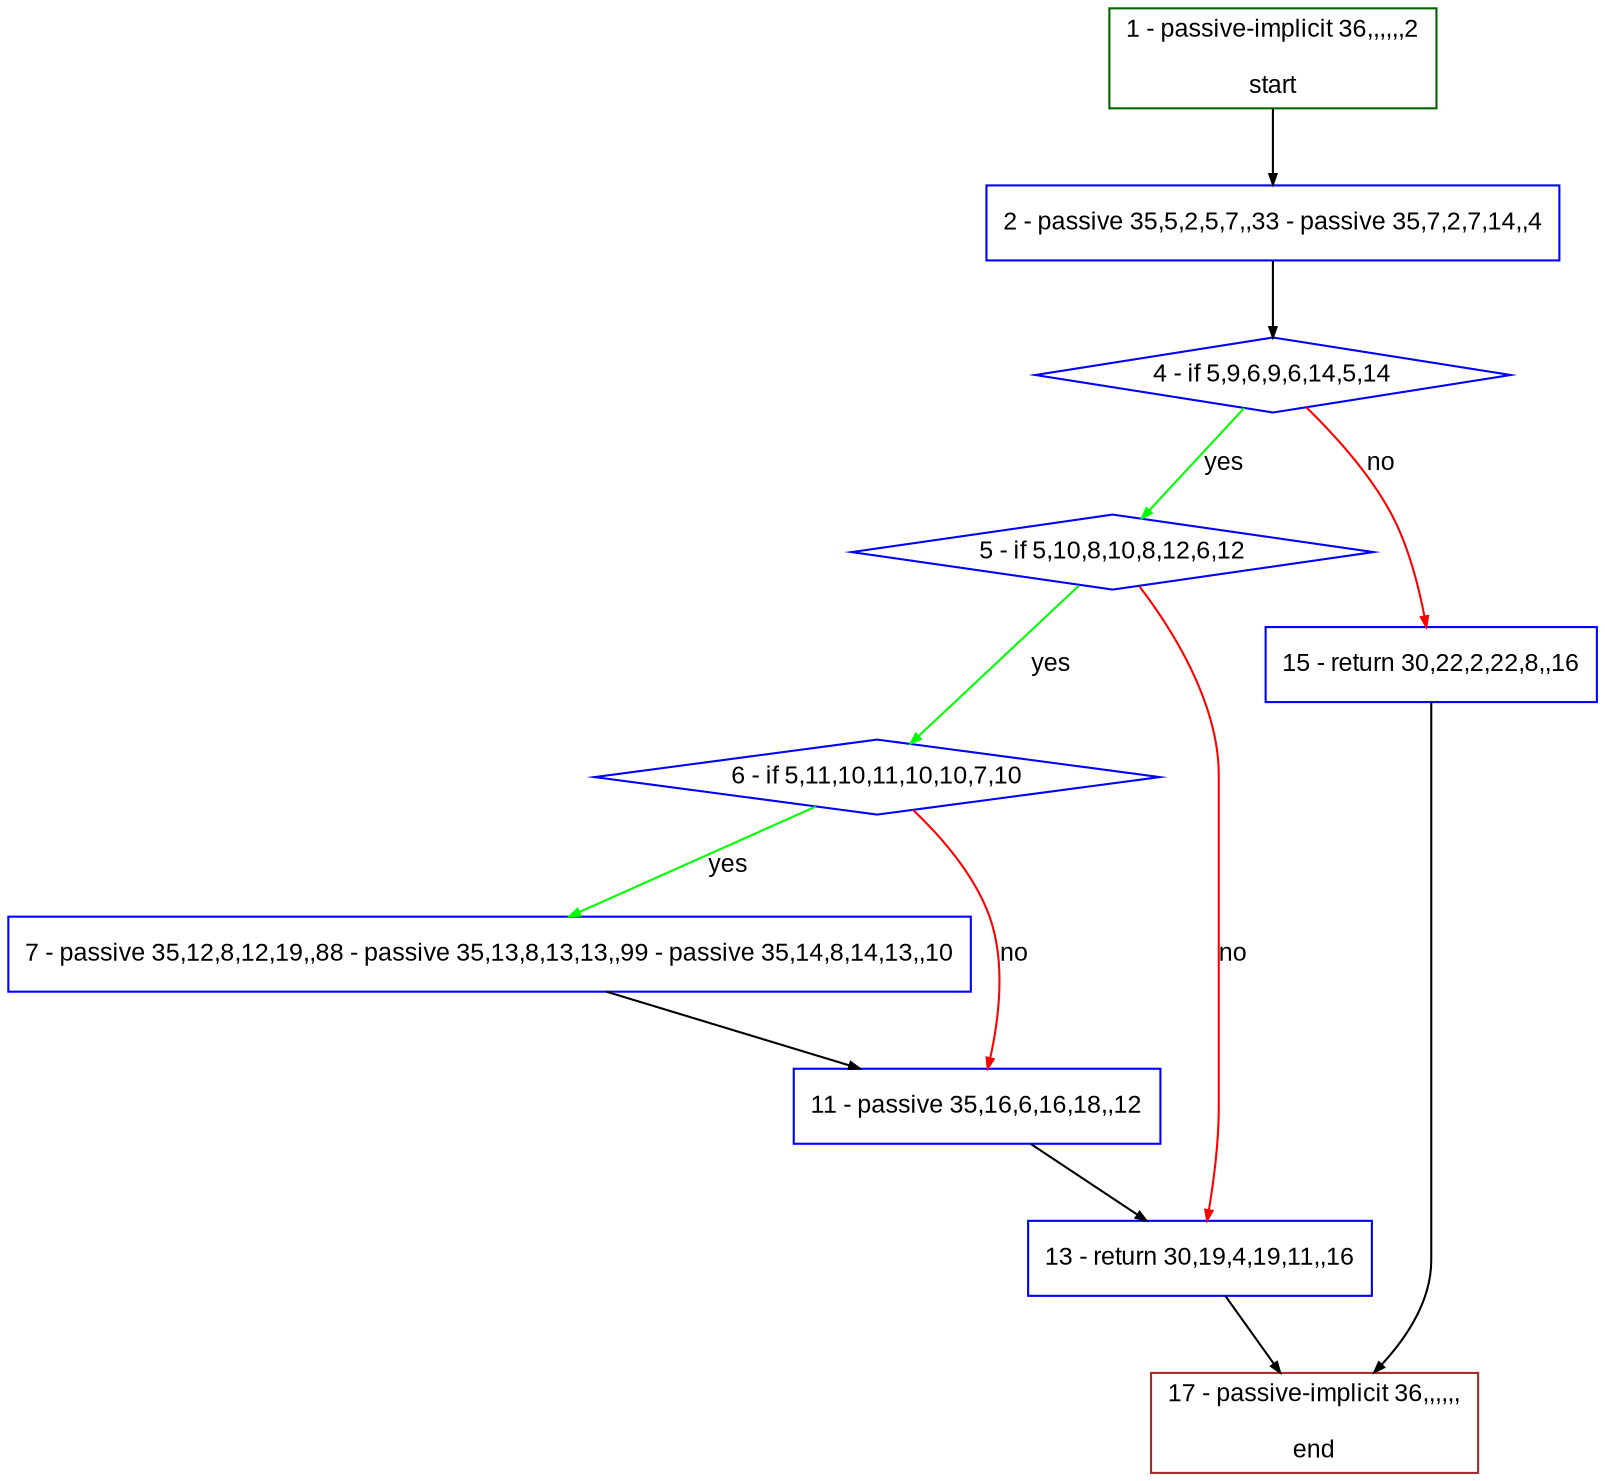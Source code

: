 digraph "" {
  graph [bgcolor="white", fillcolor="#FFFFCC", pack="true", packmode="clust", fontname="Arial", label="", fontsize="12", compound="true", style="rounded,filled"];
  node [node_initialized="no", fillcolor="white", fontname="Arial", label="", color="grey", fontsize="12", fixedsize="false", compound="true", shape="rectangle", style="filled"];
  edge [arrowtail="none", lhead="", fontcolor="black", fontname="Arial", label="", color="black", fontsize="12", arrowhead="normal", arrowsize="0.5", compound="true", ltail="", dir="forward"];
  __N1 [fillcolor="#ffffff", label="2 - passive 35,5,2,5,7,,33 - passive 35,7,2,7,14,,4", color="#0000ff", shape="box", style="filled"];
  __N2 [fillcolor="#ffffff", label="1 - passive-implicit 36,,,,,,2\n\nstart", color="#006400", shape="box", style="filled"];
  __N3 [fillcolor="#ffffff", label="4 - if 5,9,6,9,6,14,5,14", color="#0000ff", shape="diamond", style="filled"];
  __N4 [fillcolor="#ffffff", label="5 - if 5,10,8,10,8,12,6,12", color="#0000ff", shape="diamond", style="filled"];
  __N5 [fillcolor="#ffffff", label="15 - return 30,22,2,22,8,,16", color="#0000ff", shape="box", style="filled"];
  __N6 [fillcolor="#ffffff", label="6 - if 5,11,10,11,10,10,7,10", color="#0000ff", shape="diamond", style="filled"];
  __N7 [fillcolor="#ffffff", label="13 - return 30,19,4,19,11,,16", color="#0000ff", shape="box", style="filled"];
  __N8 [fillcolor="#ffffff", label="7 - passive 35,12,8,12,19,,88 - passive 35,13,8,13,13,,99 - passive 35,14,8,14,13,,10", color="#0000ff", shape="box", style="filled"];
  __N9 [fillcolor="#ffffff", label="11 - passive 35,16,6,16,18,,12", color="#0000ff", shape="box", style="filled"];
  __N10 [fillcolor="#ffffff", label="17 - passive-implicit 36,,,,,,\n\nend", color="#a52a2a", shape="box", style="filled"];
  __N2 -> __N1 [arrowtail="none", color="#000000", label="", arrowhead="normal", dir="forward"];
  __N1 -> __N3 [arrowtail="none", color="#000000", label="", arrowhead="normal", dir="forward"];
  __N3 -> __N4 [arrowtail="none", color="#00ff00", label="yes", arrowhead="normal", dir="forward"];
  __N3 -> __N5 [arrowtail="none", color="#ff0000", label="no", arrowhead="normal", dir="forward"];
  __N4 -> __N6 [arrowtail="none", color="#00ff00", label="yes", arrowhead="normal", dir="forward"];
  __N4 -> __N7 [arrowtail="none", color="#ff0000", label="no", arrowhead="normal", dir="forward"];
  __N6 -> __N8 [arrowtail="none", color="#00ff00", label="yes", arrowhead="normal", dir="forward"];
  __N6 -> __N9 [arrowtail="none", color="#ff0000", label="no", arrowhead="normal", dir="forward"];
  __N8 -> __N9 [arrowtail="none", color="#000000", label="", arrowhead="normal", dir="forward"];
  __N9 -> __N7 [arrowtail="none", color="#000000", label="", arrowhead="normal", dir="forward"];
  __N7 -> __N10 [arrowtail="none", color="#000000", label="", arrowhead="normal", dir="forward"];
  __N5 -> __N10 [arrowtail="none", color="#000000", label="", arrowhead="normal", dir="forward"];
}
